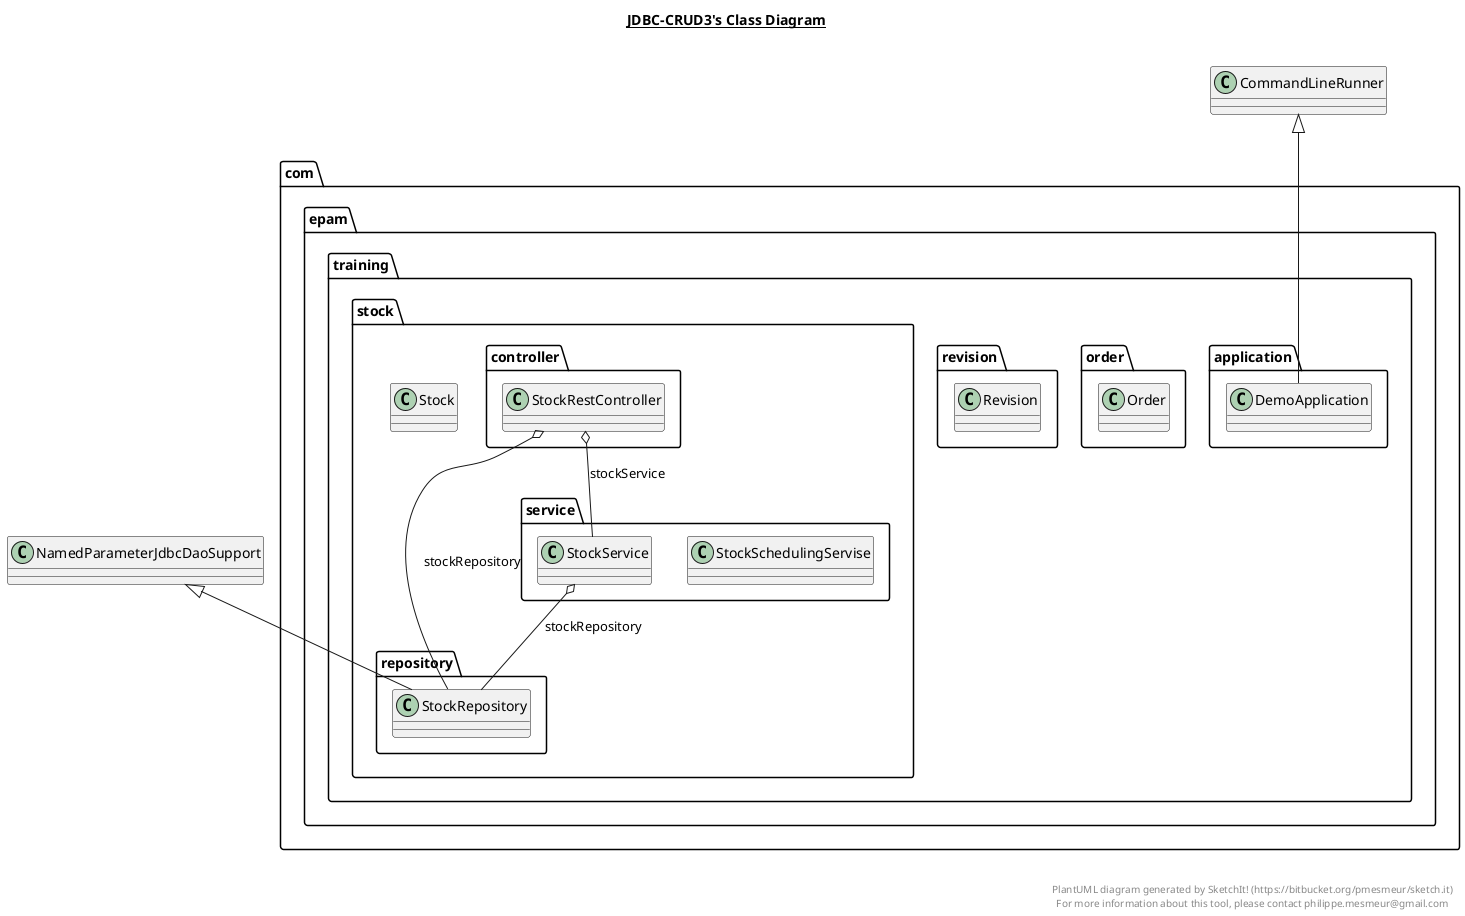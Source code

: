 @startuml

title __JDBC-CRUD3's Class Diagram__\n

  package com.epam.training {
    package com.epam.training.application {
      class DemoApplication {
      }
    }
  }
  

  package com.epam.training {
    package com.epam.training.order {
      class Order {
      }
    }
  }
  

  package com.epam.training {
    package com.epam.training.revision {
      class Revision {
      }
    }
  }
  

  package com.epam.training {
    package com.epam.training.stock {
      class Stock {
      }
    }
  }
  

  package com.epam.training {
    package com.epam.training.stock {
      package com.epam.training.stock.repository {
        class StockRepository {
        }
      }
    }
  }
  

  package com.epam.training {
    package com.epam.training.stock {
      package com.epam.training.stock.controller {
        class StockRestController {
        }
      }
    }
  }
  

  package com.epam.training {
    package com.epam.training.stock {
      package com.epam.training.stock.service {
        class StockSchedulingServise {
        }
      }
    }
  }
  

  package com.epam.training {
    package com.epam.training.stock {
      package com.epam.training.stock.service {
        class StockService {
        }
      }
    }
  }
  

  DemoApplication -up-|> CommandLineRunner
  StockRepository -up-|> NamedParameterJdbcDaoSupport
  StockRestController o-- StockRepository : stockRepository
  StockRestController o-- StockService : stockService
  StockService o-- StockRepository : stockRepository


right footer


PlantUML diagram generated by SketchIt! (https://bitbucket.org/pmesmeur/sketch.it)
For more information about this tool, please contact philippe.mesmeur@gmail.com
endfooter

@enduml

